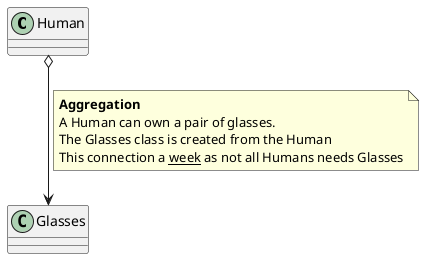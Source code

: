 @startuml
Human o--> Glasses
note on link 
<b>Aggregation<b> 
A Human can own a pair of glasses.
The Glasses class is created from the Human
This connection a <u>week</u> as not all Humans needs Glasses
end note
@enduml